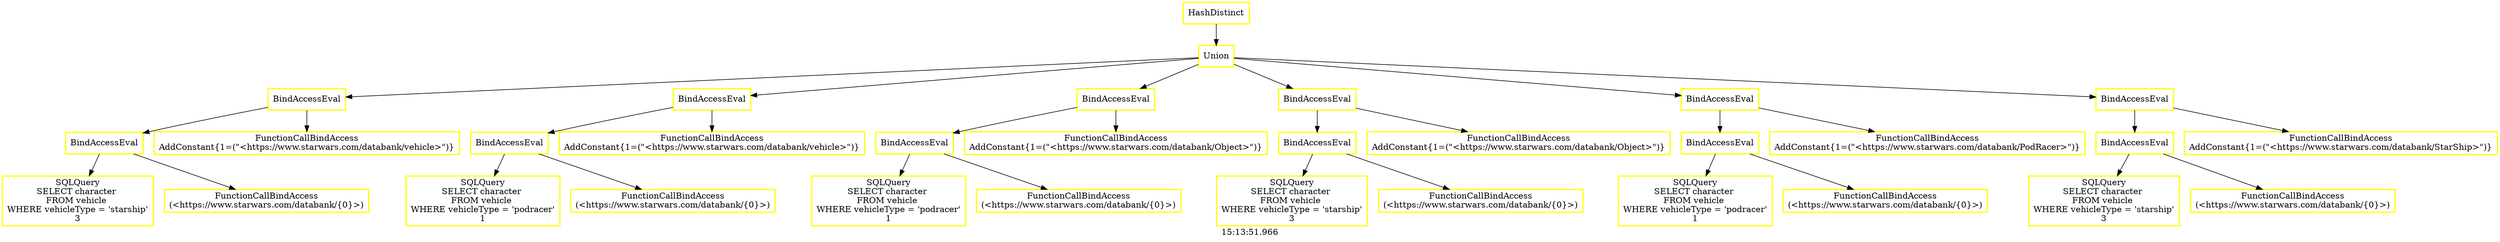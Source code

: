 digraph  g{ graph[label = "15:13:51.966"]
node [shape=rectangle, color=black, fontcolor=black, style=bold] edge [color=black] 0 [label="HashDistinct", color = yellow] ; 
1 [label="Union", color = yellow] ; 
0 -> 1 ; 
2 [label="BindAccessEval", color = yellow] ; 
1 -> 2 ; 
3 [label="BindAccessEval", color = yellow] ; 
2 -> 3 ; 
4 [label="SQLQuery
SELECT character 
FROM vehicle 
WHERE vehicleType = 'starship'
3", color = yellow] ; 
3 -> 4 ; 
5 [label="FunctionCallBindAccess
(<https://www.starwars.com/databank/{0}>)", color = yellow] ; 
3 -> 5 ; 
6 [label="FunctionCallBindAccess
AddConstant{1=(\"<https://www.starwars.com/databank/vehicle>\")}", color = yellow] ; 
2 -> 6 ; 
8 [label="BindAccessEval", color = yellow] ; 
1 -> 8 ; 
9 [label="BindAccessEval", color = yellow] ; 
8 -> 9 ; 
10 [label="SQLQuery
SELECT character 
FROM vehicle 
WHERE vehicleType = 'podracer'
1", color = yellow] ; 
9 -> 10 ; 
11 [label="FunctionCallBindAccess
(<https://www.starwars.com/databank/{0}>)", color = yellow] ; 
9 -> 11 ; 
12 [label="FunctionCallBindAccess
AddConstant{1=(\"<https://www.starwars.com/databank/vehicle>\")}", color = yellow] ; 
8 -> 12 ; 
14 [label="BindAccessEval", color = yellow] ; 
1 -> 14 ; 
15 [label="BindAccessEval", color = yellow] ; 
14 -> 15 ; 
16 [label="SQLQuery
SELECT character 
FROM vehicle 
WHERE vehicleType = 'podracer'
1", color = yellow] ; 
15 -> 16 ; 
17 [label="FunctionCallBindAccess
(<https://www.starwars.com/databank/{0}>)", color = yellow] ; 
15 -> 17 ; 
18 [label="FunctionCallBindAccess
AddConstant{1=(\"<https://www.starwars.com/databank/Object>\")}", color = yellow] ; 
14 -> 18 ; 
20 [label="BindAccessEval", color = yellow] ; 
1 -> 20 ; 
21 [label="BindAccessEval", color = yellow] ; 
20 -> 21 ; 
22 [label="SQLQuery
SELECT character 
FROM vehicle 
WHERE vehicleType = 'starship'
3", color = yellow] ; 
21 -> 22 ; 
23 [label="FunctionCallBindAccess
(<https://www.starwars.com/databank/{0}>)", color = yellow] ; 
21 -> 23 ; 
24 [label="FunctionCallBindAccess
AddConstant{1=(\"<https://www.starwars.com/databank/Object>\")}", color = yellow] ; 
20 -> 24 ; 
26 [label="BindAccessEval", color = yellow] ; 
1 -> 26 ; 
27 [label="BindAccessEval", color = yellow] ; 
26 -> 27 ; 
28 [label="SQLQuery
SELECT character 
FROM vehicle 
WHERE vehicleType = 'podracer'
1", color = yellow] ; 
27 -> 28 ; 
29 [label="FunctionCallBindAccess
(<https://www.starwars.com/databank/{0}>)", color = yellow] ; 
27 -> 29 ; 
30 [label="FunctionCallBindAccess
AddConstant{1=(\"<https://www.starwars.com/databank/PodRacer>\")}", color = yellow] ; 
26 -> 30 ; 
32 [label="BindAccessEval", color = yellow] ; 
1 -> 32 ; 
33 [label="BindAccessEval", color = yellow] ; 
32 -> 33 ; 
34 [label="SQLQuery
SELECT character 
FROM vehicle 
WHERE vehicleType = 'starship'
3", color = yellow] ; 
33 -> 34 ; 
35 [label="FunctionCallBindAccess
(<https://www.starwars.com/databank/{0}>)", color = yellow] ; 
33 -> 35 ; 
36 [label="FunctionCallBindAccess
AddConstant{1=(\"<https://www.starwars.com/databank/StarShip>\")}", color = yellow] ; 
32 -> 36 ; 
}

